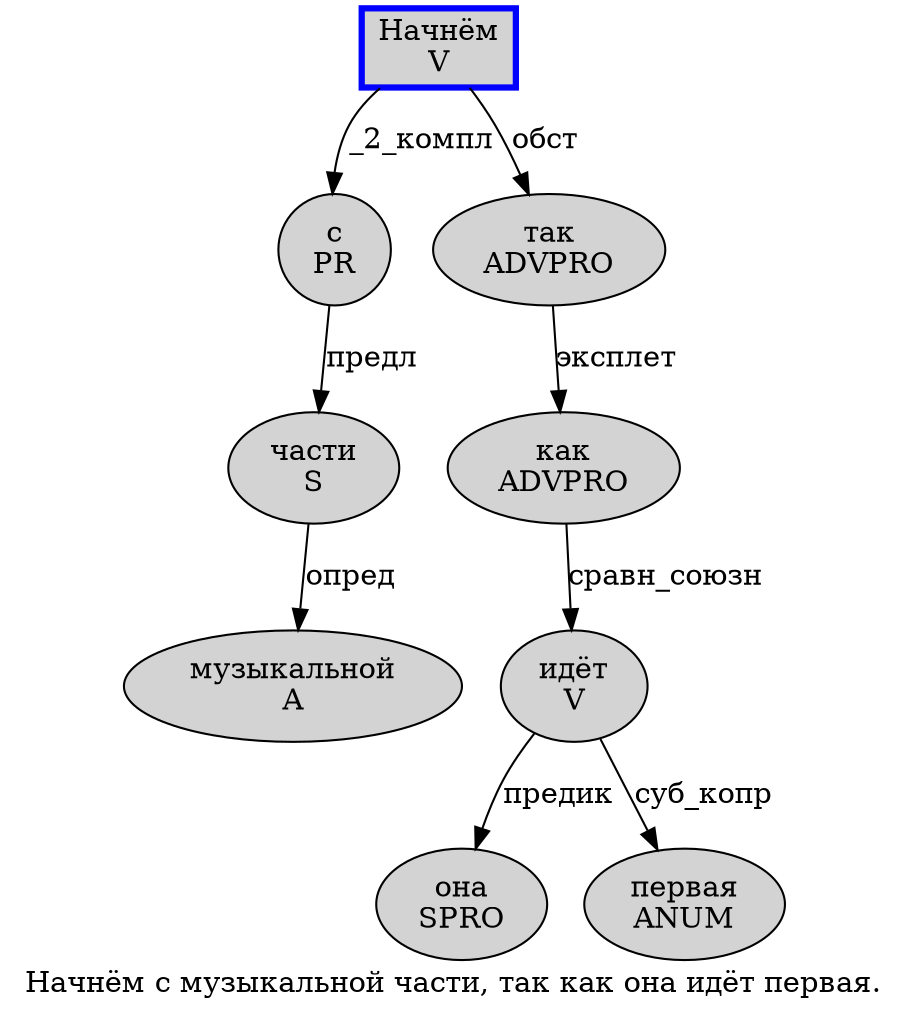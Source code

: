 digraph SENTENCE_2364 {
	graph [label="Начнём с музыкальной части, так как она идёт первая."]
	node [style=filled]
		0 [label="Начнём
V" color=blue fillcolor=lightgray penwidth=3 shape=box]
		1 [label="с
PR" color="" fillcolor=lightgray penwidth=1 shape=ellipse]
		2 [label="музыкальной
A" color="" fillcolor=lightgray penwidth=1 shape=ellipse]
		3 [label="части
S" color="" fillcolor=lightgray penwidth=1 shape=ellipse]
		5 [label="так
ADVPRO" color="" fillcolor=lightgray penwidth=1 shape=ellipse]
		6 [label="как
ADVPRO" color="" fillcolor=lightgray penwidth=1 shape=ellipse]
		7 [label="она
SPRO" color="" fillcolor=lightgray penwidth=1 shape=ellipse]
		8 [label="идёт
V" color="" fillcolor=lightgray penwidth=1 shape=ellipse]
		9 [label="первая
ANUM" color="" fillcolor=lightgray penwidth=1 shape=ellipse]
			1 -> 3 [label="предл"]
			3 -> 2 [label="опред"]
			0 -> 1 [label="_2_компл"]
			0 -> 5 [label="обст"]
			5 -> 6 [label="эксплет"]
			6 -> 8 [label="сравн_союзн"]
			8 -> 7 [label="предик"]
			8 -> 9 [label="суб_копр"]
}